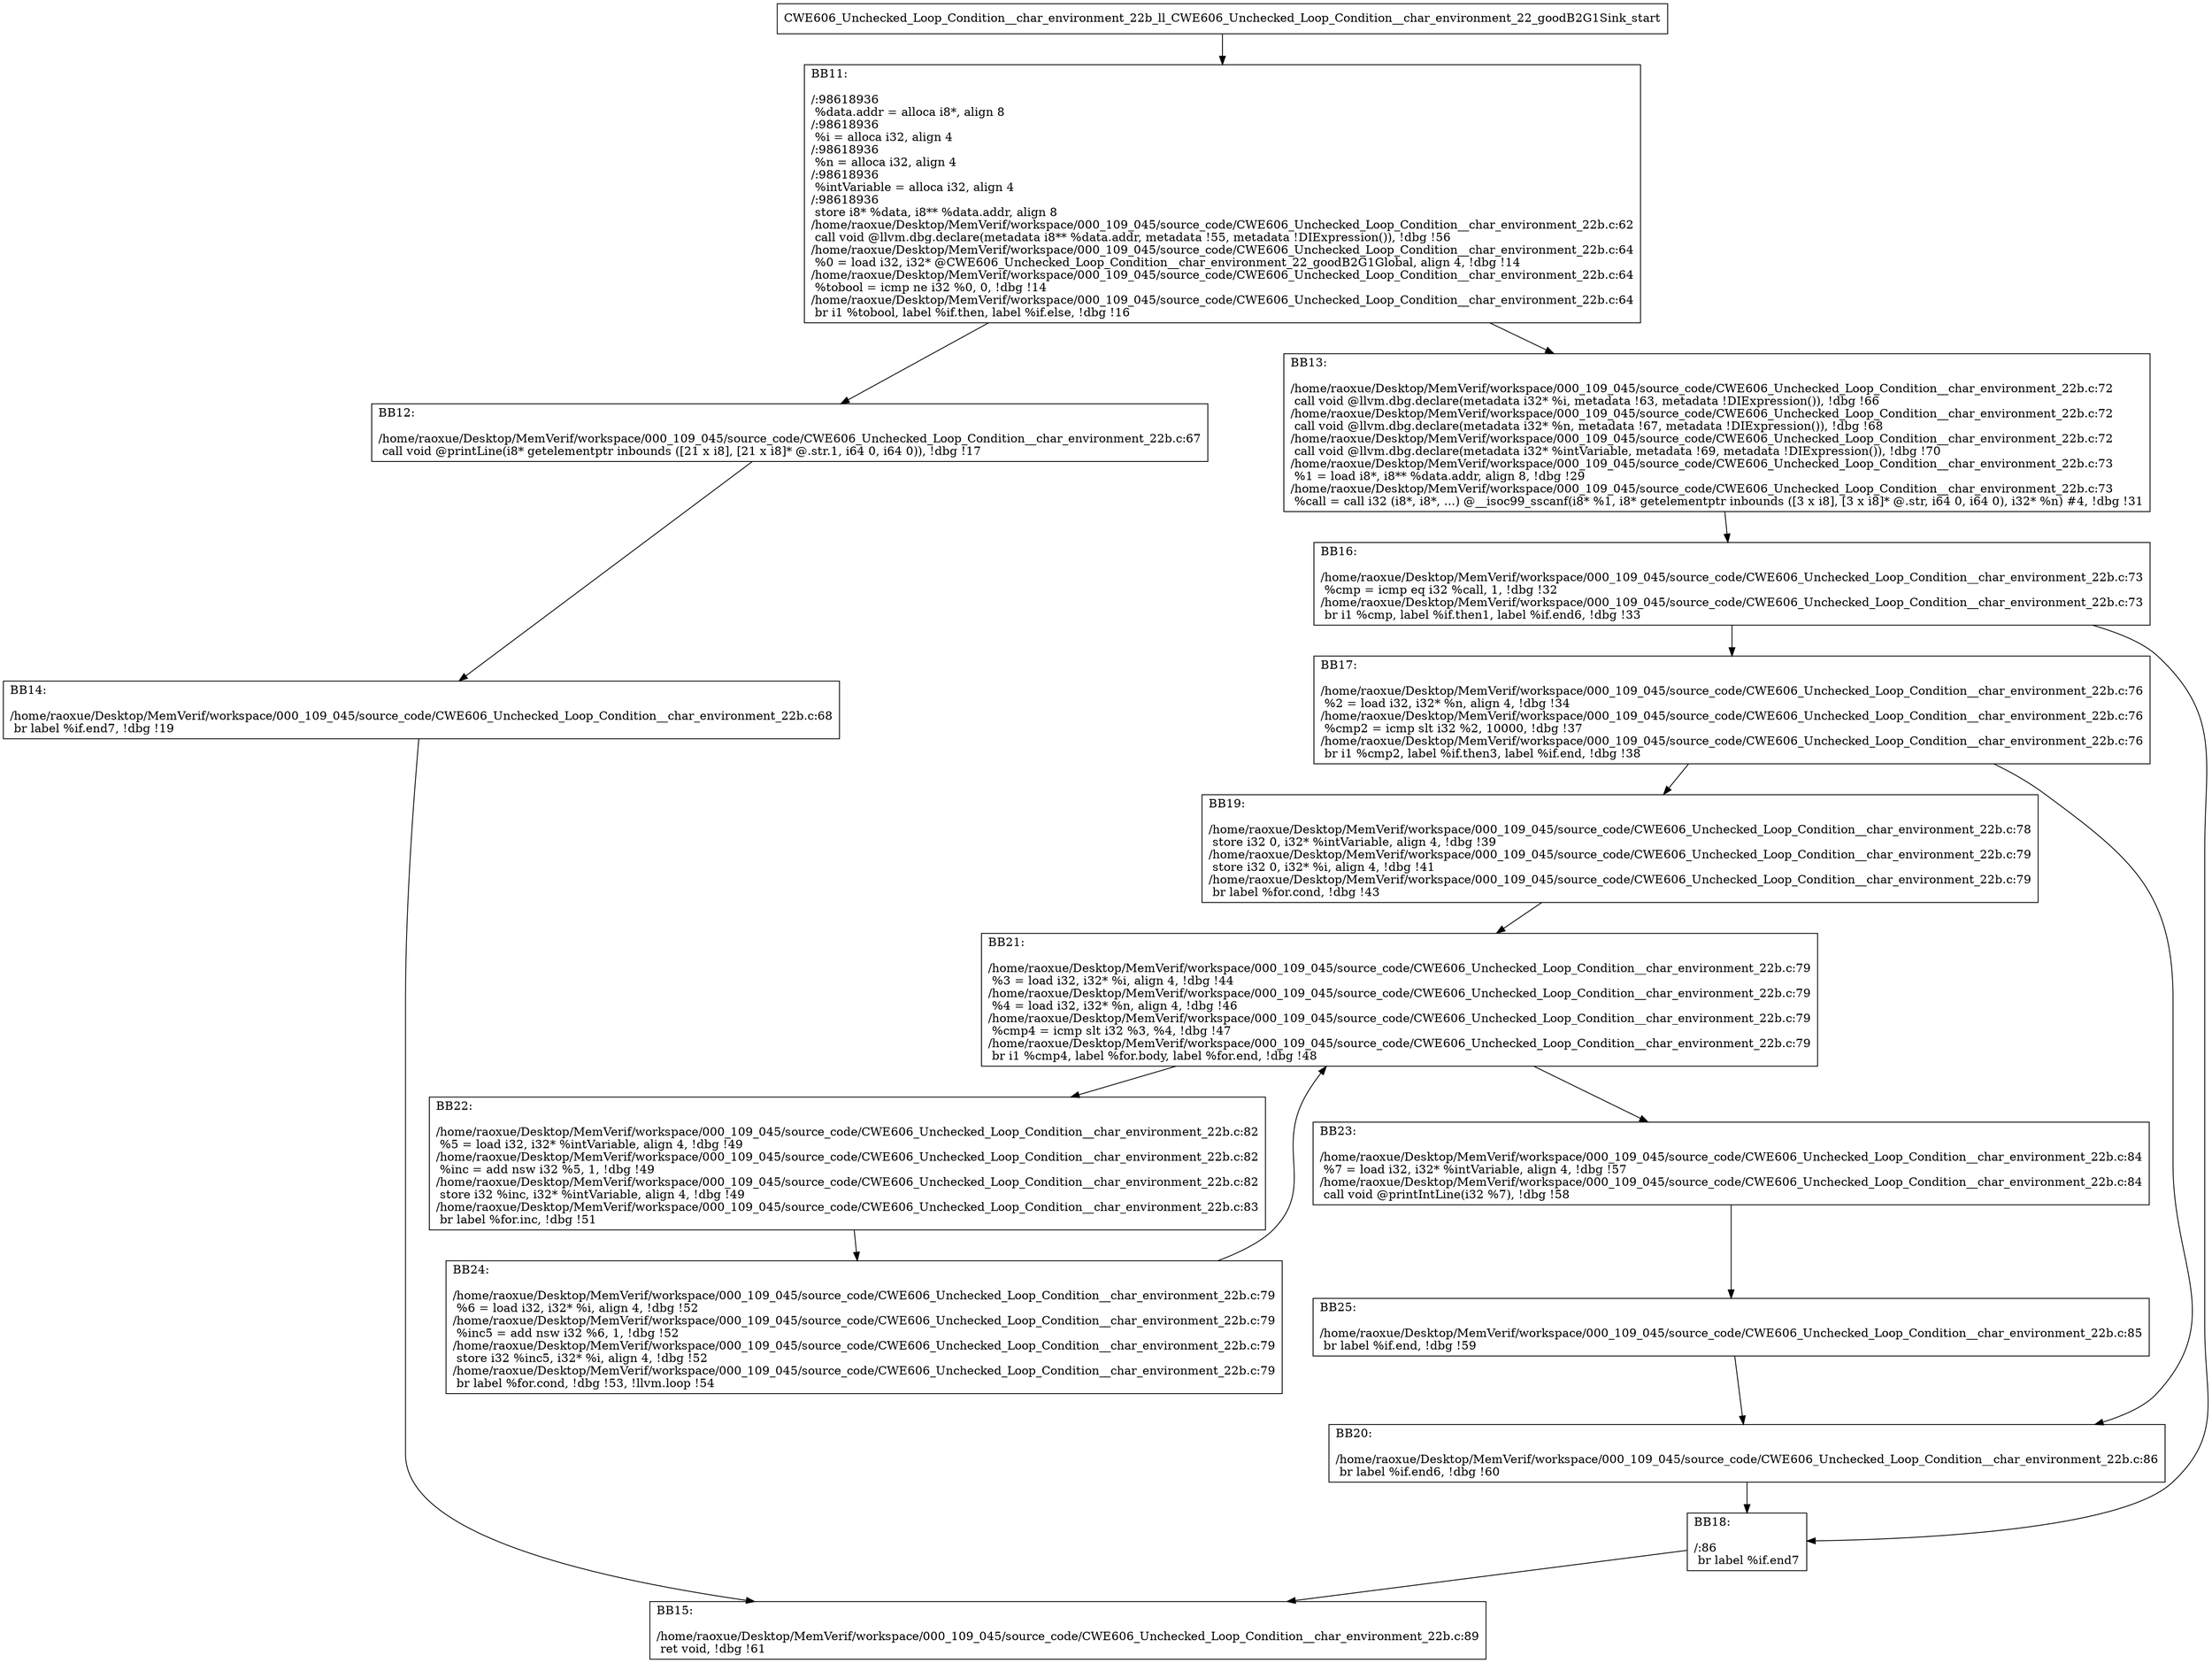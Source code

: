 digraph "CFG for'CWE606_Unchecked_Loop_Condition__char_environment_22b_ll_CWE606_Unchecked_Loop_Condition__char_environment_22_goodB2G1Sink' function" {
	BBCWE606_Unchecked_Loop_Condition__char_environment_22b_ll_CWE606_Unchecked_Loop_Condition__char_environment_22_goodB2G1Sink_start[shape=record,label="{CWE606_Unchecked_Loop_Condition__char_environment_22b_ll_CWE606_Unchecked_Loop_Condition__char_environment_22_goodB2G1Sink_start}"];
	BBCWE606_Unchecked_Loop_Condition__char_environment_22b_ll_CWE606_Unchecked_Loop_Condition__char_environment_22_goodB2G1Sink_start-> CWE606_Unchecked_Loop_Condition__char_environment_22b_ll_CWE606_Unchecked_Loop_Condition__char_environment_22_goodB2G1SinkBB11;
	CWE606_Unchecked_Loop_Condition__char_environment_22b_ll_CWE606_Unchecked_Loop_Condition__char_environment_22_goodB2G1SinkBB11 [shape=record, label="{BB11:\l\l/:98618936\l
  %data.addr = alloca i8*, align 8\l
/:98618936\l
  %i = alloca i32, align 4\l
/:98618936\l
  %n = alloca i32, align 4\l
/:98618936\l
  %intVariable = alloca i32, align 4\l
/:98618936\l
  store i8* %data, i8** %data.addr, align 8\l
/home/raoxue/Desktop/MemVerif/workspace/000_109_045/source_code/CWE606_Unchecked_Loop_Condition__char_environment_22b.c:62\l
  call void @llvm.dbg.declare(metadata i8** %data.addr, metadata !55, metadata !DIExpression()), !dbg !56\l
/home/raoxue/Desktop/MemVerif/workspace/000_109_045/source_code/CWE606_Unchecked_Loop_Condition__char_environment_22b.c:64\l
  %0 = load i32, i32* @CWE606_Unchecked_Loop_Condition__char_environment_22_goodB2G1Global, align 4, !dbg !14\l
/home/raoxue/Desktop/MemVerif/workspace/000_109_045/source_code/CWE606_Unchecked_Loop_Condition__char_environment_22b.c:64\l
  %tobool = icmp ne i32 %0, 0, !dbg !14\l
/home/raoxue/Desktop/MemVerif/workspace/000_109_045/source_code/CWE606_Unchecked_Loop_Condition__char_environment_22b.c:64\l
  br i1 %tobool, label %if.then, label %if.else, !dbg !16\l
}"];
	CWE606_Unchecked_Loop_Condition__char_environment_22b_ll_CWE606_Unchecked_Loop_Condition__char_environment_22_goodB2G1SinkBB11-> CWE606_Unchecked_Loop_Condition__char_environment_22b_ll_CWE606_Unchecked_Loop_Condition__char_environment_22_goodB2G1SinkBB12;
	CWE606_Unchecked_Loop_Condition__char_environment_22b_ll_CWE606_Unchecked_Loop_Condition__char_environment_22_goodB2G1SinkBB11-> CWE606_Unchecked_Loop_Condition__char_environment_22b_ll_CWE606_Unchecked_Loop_Condition__char_environment_22_goodB2G1SinkBB13;
	CWE606_Unchecked_Loop_Condition__char_environment_22b_ll_CWE606_Unchecked_Loop_Condition__char_environment_22_goodB2G1SinkBB12 [shape=record, label="{BB12:\l\l/home/raoxue/Desktop/MemVerif/workspace/000_109_045/source_code/CWE606_Unchecked_Loop_Condition__char_environment_22b.c:67\l
  call void @printLine(i8* getelementptr inbounds ([21 x i8], [21 x i8]* @.str.1, i64 0, i64 0)), !dbg !17\l
}"];
	CWE606_Unchecked_Loop_Condition__char_environment_22b_ll_CWE606_Unchecked_Loop_Condition__char_environment_22_goodB2G1SinkBB12-> CWE606_Unchecked_Loop_Condition__char_environment_22b_ll_CWE606_Unchecked_Loop_Condition__char_environment_22_goodB2G1SinkBB14;
	CWE606_Unchecked_Loop_Condition__char_environment_22b_ll_CWE606_Unchecked_Loop_Condition__char_environment_22_goodB2G1SinkBB14 [shape=record, label="{BB14:\l\l/home/raoxue/Desktop/MemVerif/workspace/000_109_045/source_code/CWE606_Unchecked_Loop_Condition__char_environment_22b.c:68\l
  br label %if.end7, !dbg !19\l
}"];
	CWE606_Unchecked_Loop_Condition__char_environment_22b_ll_CWE606_Unchecked_Loop_Condition__char_environment_22_goodB2G1SinkBB14-> CWE606_Unchecked_Loop_Condition__char_environment_22b_ll_CWE606_Unchecked_Loop_Condition__char_environment_22_goodB2G1SinkBB15;
	CWE606_Unchecked_Loop_Condition__char_environment_22b_ll_CWE606_Unchecked_Loop_Condition__char_environment_22_goodB2G1SinkBB13 [shape=record, label="{BB13:\l\l/home/raoxue/Desktop/MemVerif/workspace/000_109_045/source_code/CWE606_Unchecked_Loop_Condition__char_environment_22b.c:72\l
  call void @llvm.dbg.declare(metadata i32* %i, metadata !63, metadata !DIExpression()), !dbg !66\l
/home/raoxue/Desktop/MemVerif/workspace/000_109_045/source_code/CWE606_Unchecked_Loop_Condition__char_environment_22b.c:72\l
  call void @llvm.dbg.declare(metadata i32* %n, metadata !67, metadata !DIExpression()), !dbg !68\l
/home/raoxue/Desktop/MemVerif/workspace/000_109_045/source_code/CWE606_Unchecked_Loop_Condition__char_environment_22b.c:72\l
  call void @llvm.dbg.declare(metadata i32* %intVariable, metadata !69, metadata !DIExpression()), !dbg !70\l
/home/raoxue/Desktop/MemVerif/workspace/000_109_045/source_code/CWE606_Unchecked_Loop_Condition__char_environment_22b.c:73\l
  %1 = load i8*, i8** %data.addr, align 8, !dbg !29\l
/home/raoxue/Desktop/MemVerif/workspace/000_109_045/source_code/CWE606_Unchecked_Loop_Condition__char_environment_22b.c:73\l
  %call = call i32 (i8*, i8*, ...) @__isoc99_sscanf(i8* %1, i8* getelementptr inbounds ([3 x i8], [3 x i8]* @.str, i64 0, i64 0), i32* %n) #4, !dbg !31\l
}"];
	CWE606_Unchecked_Loop_Condition__char_environment_22b_ll_CWE606_Unchecked_Loop_Condition__char_environment_22_goodB2G1SinkBB13-> CWE606_Unchecked_Loop_Condition__char_environment_22b_ll_CWE606_Unchecked_Loop_Condition__char_environment_22_goodB2G1SinkBB16;
	CWE606_Unchecked_Loop_Condition__char_environment_22b_ll_CWE606_Unchecked_Loop_Condition__char_environment_22_goodB2G1SinkBB16 [shape=record, label="{BB16:\l\l/home/raoxue/Desktop/MemVerif/workspace/000_109_045/source_code/CWE606_Unchecked_Loop_Condition__char_environment_22b.c:73\l
  %cmp = icmp eq i32 %call, 1, !dbg !32\l
/home/raoxue/Desktop/MemVerif/workspace/000_109_045/source_code/CWE606_Unchecked_Loop_Condition__char_environment_22b.c:73\l
  br i1 %cmp, label %if.then1, label %if.end6, !dbg !33\l
}"];
	CWE606_Unchecked_Loop_Condition__char_environment_22b_ll_CWE606_Unchecked_Loop_Condition__char_environment_22_goodB2G1SinkBB16-> CWE606_Unchecked_Loop_Condition__char_environment_22b_ll_CWE606_Unchecked_Loop_Condition__char_environment_22_goodB2G1SinkBB17;
	CWE606_Unchecked_Loop_Condition__char_environment_22b_ll_CWE606_Unchecked_Loop_Condition__char_environment_22_goodB2G1SinkBB16-> CWE606_Unchecked_Loop_Condition__char_environment_22b_ll_CWE606_Unchecked_Loop_Condition__char_environment_22_goodB2G1SinkBB18;
	CWE606_Unchecked_Loop_Condition__char_environment_22b_ll_CWE606_Unchecked_Loop_Condition__char_environment_22_goodB2G1SinkBB17 [shape=record, label="{BB17:\l\l/home/raoxue/Desktop/MemVerif/workspace/000_109_045/source_code/CWE606_Unchecked_Loop_Condition__char_environment_22b.c:76\l
  %2 = load i32, i32* %n, align 4, !dbg !34\l
/home/raoxue/Desktop/MemVerif/workspace/000_109_045/source_code/CWE606_Unchecked_Loop_Condition__char_environment_22b.c:76\l
  %cmp2 = icmp slt i32 %2, 10000, !dbg !37\l
/home/raoxue/Desktop/MemVerif/workspace/000_109_045/source_code/CWE606_Unchecked_Loop_Condition__char_environment_22b.c:76\l
  br i1 %cmp2, label %if.then3, label %if.end, !dbg !38\l
}"];
	CWE606_Unchecked_Loop_Condition__char_environment_22b_ll_CWE606_Unchecked_Loop_Condition__char_environment_22_goodB2G1SinkBB17-> CWE606_Unchecked_Loop_Condition__char_environment_22b_ll_CWE606_Unchecked_Loop_Condition__char_environment_22_goodB2G1SinkBB19;
	CWE606_Unchecked_Loop_Condition__char_environment_22b_ll_CWE606_Unchecked_Loop_Condition__char_environment_22_goodB2G1SinkBB17-> CWE606_Unchecked_Loop_Condition__char_environment_22b_ll_CWE606_Unchecked_Loop_Condition__char_environment_22_goodB2G1SinkBB20;
	CWE606_Unchecked_Loop_Condition__char_environment_22b_ll_CWE606_Unchecked_Loop_Condition__char_environment_22_goodB2G1SinkBB19 [shape=record, label="{BB19:\l\l/home/raoxue/Desktop/MemVerif/workspace/000_109_045/source_code/CWE606_Unchecked_Loop_Condition__char_environment_22b.c:78\l
  store i32 0, i32* %intVariable, align 4, !dbg !39\l
/home/raoxue/Desktop/MemVerif/workspace/000_109_045/source_code/CWE606_Unchecked_Loop_Condition__char_environment_22b.c:79\l
  store i32 0, i32* %i, align 4, !dbg !41\l
/home/raoxue/Desktop/MemVerif/workspace/000_109_045/source_code/CWE606_Unchecked_Loop_Condition__char_environment_22b.c:79\l
  br label %for.cond, !dbg !43\l
}"];
	CWE606_Unchecked_Loop_Condition__char_environment_22b_ll_CWE606_Unchecked_Loop_Condition__char_environment_22_goodB2G1SinkBB19-> CWE606_Unchecked_Loop_Condition__char_environment_22b_ll_CWE606_Unchecked_Loop_Condition__char_environment_22_goodB2G1SinkBB21;
	CWE606_Unchecked_Loop_Condition__char_environment_22b_ll_CWE606_Unchecked_Loop_Condition__char_environment_22_goodB2G1SinkBB21 [shape=record, label="{BB21:\l\l/home/raoxue/Desktop/MemVerif/workspace/000_109_045/source_code/CWE606_Unchecked_Loop_Condition__char_environment_22b.c:79\l
  %3 = load i32, i32* %i, align 4, !dbg !44\l
/home/raoxue/Desktop/MemVerif/workspace/000_109_045/source_code/CWE606_Unchecked_Loop_Condition__char_environment_22b.c:79\l
  %4 = load i32, i32* %n, align 4, !dbg !46\l
/home/raoxue/Desktop/MemVerif/workspace/000_109_045/source_code/CWE606_Unchecked_Loop_Condition__char_environment_22b.c:79\l
  %cmp4 = icmp slt i32 %3, %4, !dbg !47\l
/home/raoxue/Desktop/MemVerif/workspace/000_109_045/source_code/CWE606_Unchecked_Loop_Condition__char_environment_22b.c:79\l
  br i1 %cmp4, label %for.body, label %for.end, !dbg !48\l
}"];
	CWE606_Unchecked_Loop_Condition__char_environment_22b_ll_CWE606_Unchecked_Loop_Condition__char_environment_22_goodB2G1SinkBB21-> CWE606_Unchecked_Loop_Condition__char_environment_22b_ll_CWE606_Unchecked_Loop_Condition__char_environment_22_goodB2G1SinkBB22;
	CWE606_Unchecked_Loop_Condition__char_environment_22b_ll_CWE606_Unchecked_Loop_Condition__char_environment_22_goodB2G1SinkBB21-> CWE606_Unchecked_Loop_Condition__char_environment_22b_ll_CWE606_Unchecked_Loop_Condition__char_environment_22_goodB2G1SinkBB23;
	CWE606_Unchecked_Loop_Condition__char_environment_22b_ll_CWE606_Unchecked_Loop_Condition__char_environment_22_goodB2G1SinkBB22 [shape=record, label="{BB22:\l\l/home/raoxue/Desktop/MemVerif/workspace/000_109_045/source_code/CWE606_Unchecked_Loop_Condition__char_environment_22b.c:82\l
  %5 = load i32, i32* %intVariable, align 4, !dbg !49\l
/home/raoxue/Desktop/MemVerif/workspace/000_109_045/source_code/CWE606_Unchecked_Loop_Condition__char_environment_22b.c:82\l
  %inc = add nsw i32 %5, 1, !dbg !49\l
/home/raoxue/Desktop/MemVerif/workspace/000_109_045/source_code/CWE606_Unchecked_Loop_Condition__char_environment_22b.c:82\l
  store i32 %inc, i32* %intVariable, align 4, !dbg !49\l
/home/raoxue/Desktop/MemVerif/workspace/000_109_045/source_code/CWE606_Unchecked_Loop_Condition__char_environment_22b.c:83\l
  br label %for.inc, !dbg !51\l
}"];
	CWE606_Unchecked_Loop_Condition__char_environment_22b_ll_CWE606_Unchecked_Loop_Condition__char_environment_22_goodB2G1SinkBB22-> CWE606_Unchecked_Loop_Condition__char_environment_22b_ll_CWE606_Unchecked_Loop_Condition__char_environment_22_goodB2G1SinkBB24;
	CWE606_Unchecked_Loop_Condition__char_environment_22b_ll_CWE606_Unchecked_Loop_Condition__char_environment_22_goodB2G1SinkBB24 [shape=record, label="{BB24:\l\l/home/raoxue/Desktop/MemVerif/workspace/000_109_045/source_code/CWE606_Unchecked_Loop_Condition__char_environment_22b.c:79\l
  %6 = load i32, i32* %i, align 4, !dbg !52\l
/home/raoxue/Desktop/MemVerif/workspace/000_109_045/source_code/CWE606_Unchecked_Loop_Condition__char_environment_22b.c:79\l
  %inc5 = add nsw i32 %6, 1, !dbg !52\l
/home/raoxue/Desktop/MemVerif/workspace/000_109_045/source_code/CWE606_Unchecked_Loop_Condition__char_environment_22b.c:79\l
  store i32 %inc5, i32* %i, align 4, !dbg !52\l
/home/raoxue/Desktop/MemVerif/workspace/000_109_045/source_code/CWE606_Unchecked_Loop_Condition__char_environment_22b.c:79\l
  br label %for.cond, !dbg !53, !llvm.loop !54\l
}"];
	CWE606_Unchecked_Loop_Condition__char_environment_22b_ll_CWE606_Unchecked_Loop_Condition__char_environment_22_goodB2G1SinkBB24-> CWE606_Unchecked_Loop_Condition__char_environment_22b_ll_CWE606_Unchecked_Loop_Condition__char_environment_22_goodB2G1SinkBB21;
	CWE606_Unchecked_Loop_Condition__char_environment_22b_ll_CWE606_Unchecked_Loop_Condition__char_environment_22_goodB2G1SinkBB23 [shape=record, label="{BB23:\l\l/home/raoxue/Desktop/MemVerif/workspace/000_109_045/source_code/CWE606_Unchecked_Loop_Condition__char_environment_22b.c:84\l
  %7 = load i32, i32* %intVariable, align 4, !dbg !57\l
/home/raoxue/Desktop/MemVerif/workspace/000_109_045/source_code/CWE606_Unchecked_Loop_Condition__char_environment_22b.c:84\l
  call void @printIntLine(i32 %7), !dbg !58\l
}"];
	CWE606_Unchecked_Loop_Condition__char_environment_22b_ll_CWE606_Unchecked_Loop_Condition__char_environment_22_goodB2G1SinkBB23-> CWE606_Unchecked_Loop_Condition__char_environment_22b_ll_CWE606_Unchecked_Loop_Condition__char_environment_22_goodB2G1SinkBB25;
	CWE606_Unchecked_Loop_Condition__char_environment_22b_ll_CWE606_Unchecked_Loop_Condition__char_environment_22_goodB2G1SinkBB25 [shape=record, label="{BB25:\l\l/home/raoxue/Desktop/MemVerif/workspace/000_109_045/source_code/CWE606_Unchecked_Loop_Condition__char_environment_22b.c:85\l
  br label %if.end, !dbg !59\l
}"];
	CWE606_Unchecked_Loop_Condition__char_environment_22b_ll_CWE606_Unchecked_Loop_Condition__char_environment_22_goodB2G1SinkBB25-> CWE606_Unchecked_Loop_Condition__char_environment_22b_ll_CWE606_Unchecked_Loop_Condition__char_environment_22_goodB2G1SinkBB20;
	CWE606_Unchecked_Loop_Condition__char_environment_22b_ll_CWE606_Unchecked_Loop_Condition__char_environment_22_goodB2G1SinkBB20 [shape=record, label="{BB20:\l\l/home/raoxue/Desktop/MemVerif/workspace/000_109_045/source_code/CWE606_Unchecked_Loop_Condition__char_environment_22b.c:86\l
  br label %if.end6, !dbg !60\l
}"];
	CWE606_Unchecked_Loop_Condition__char_environment_22b_ll_CWE606_Unchecked_Loop_Condition__char_environment_22_goodB2G1SinkBB20-> CWE606_Unchecked_Loop_Condition__char_environment_22b_ll_CWE606_Unchecked_Loop_Condition__char_environment_22_goodB2G1SinkBB18;
	CWE606_Unchecked_Loop_Condition__char_environment_22b_ll_CWE606_Unchecked_Loop_Condition__char_environment_22_goodB2G1SinkBB18 [shape=record, label="{BB18:\l\l/:86\l
  br label %if.end7\l
}"];
	CWE606_Unchecked_Loop_Condition__char_environment_22b_ll_CWE606_Unchecked_Loop_Condition__char_environment_22_goodB2G1SinkBB18-> CWE606_Unchecked_Loop_Condition__char_environment_22b_ll_CWE606_Unchecked_Loop_Condition__char_environment_22_goodB2G1SinkBB15;
	CWE606_Unchecked_Loop_Condition__char_environment_22b_ll_CWE606_Unchecked_Loop_Condition__char_environment_22_goodB2G1SinkBB15 [shape=record, label="{BB15:\l\l/home/raoxue/Desktop/MemVerif/workspace/000_109_045/source_code/CWE606_Unchecked_Loop_Condition__char_environment_22b.c:89\l
  ret void, !dbg !61\l
}"];
}
